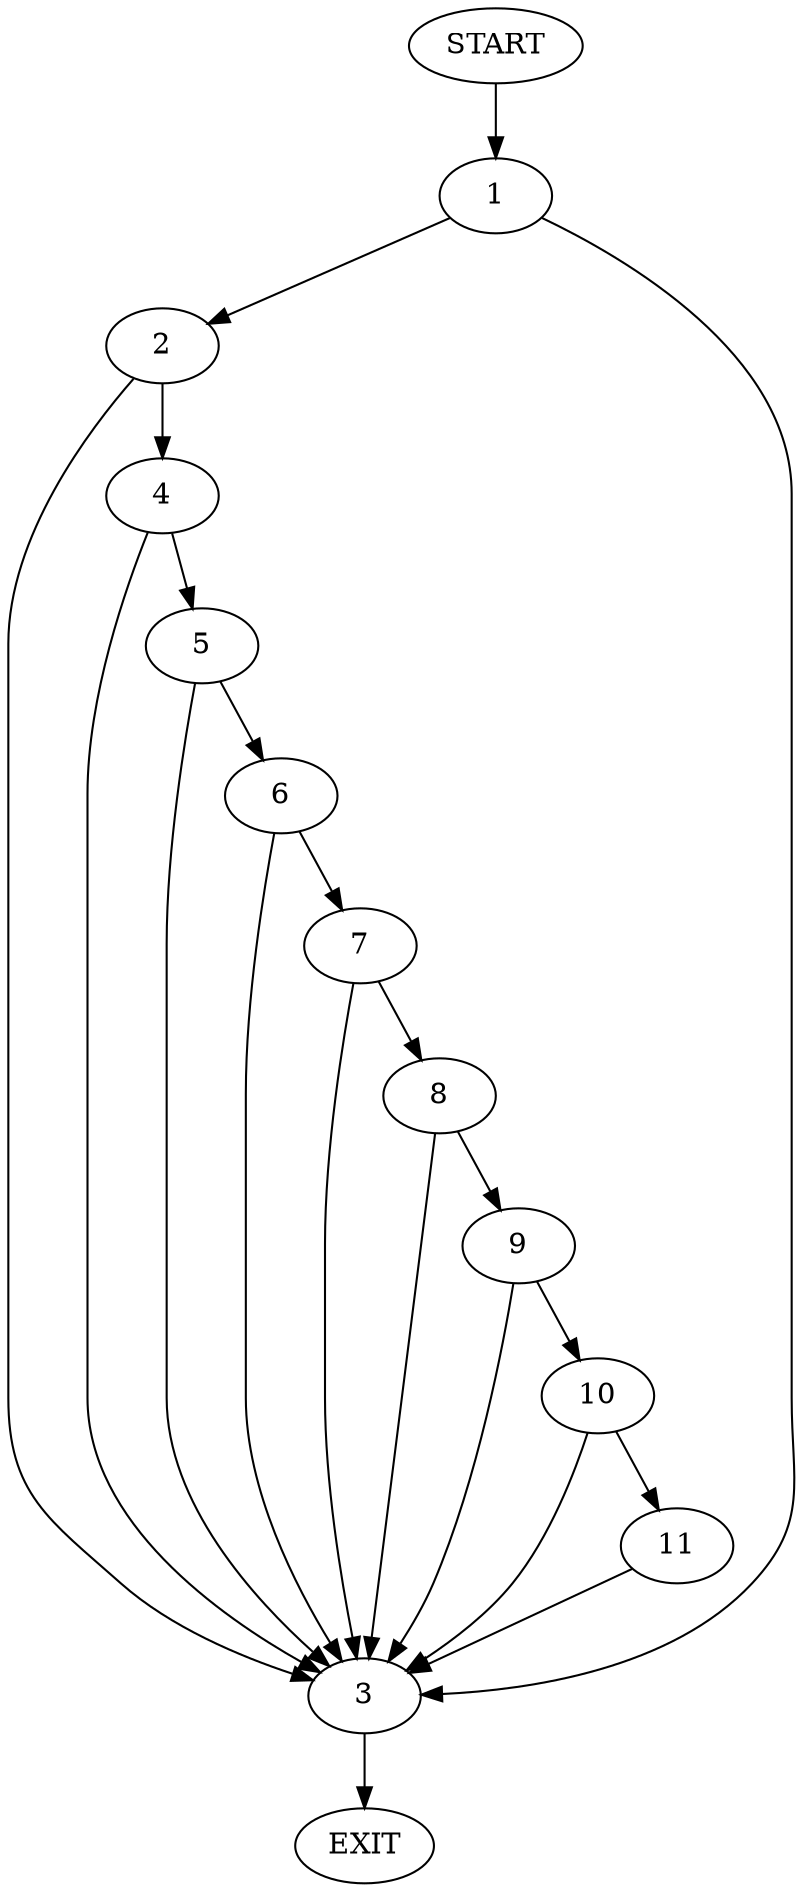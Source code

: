 digraph {
0 [label="START"]
12 [label="EXIT"]
0 -> 1
1 -> 2
1 -> 3
3 -> 12
2 -> 4
2 -> 3
4 -> 3
4 -> 5
5 -> 6
5 -> 3
6 -> 7
6 -> 3
7 -> 8
7 -> 3
8 -> 3
8 -> 9
9 -> 10
9 -> 3
10 -> 11
10 -> 3
11 -> 3
}
